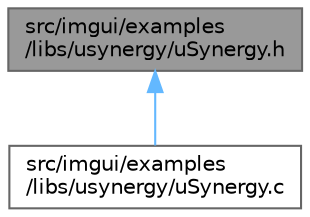 digraph "src/imgui/examples/libs/usynergy/uSynergy.h"
{
 // LATEX_PDF_SIZE
  bgcolor="transparent";
  edge [fontname=Helvetica,fontsize=10,labelfontname=Helvetica,labelfontsize=10];
  node [fontname=Helvetica,fontsize=10,shape=box,height=0.2,width=0.4];
  Node1 [id="Node000001",label="src/imgui/examples\l/libs/usynergy/uSynergy.h",height=0.2,width=0.4,color="gray40", fillcolor="grey60", style="filled", fontcolor="black",tooltip=" "];
  Node1 -> Node2 [id="edge1_Node000001_Node000002",dir="back",color="steelblue1",style="solid",tooltip=" "];
  Node2 [id="Node000002",label="src/imgui/examples\l/libs/usynergy/uSynergy.c",height=0.2,width=0.4,color="grey40", fillcolor="white", style="filled",URL="$uSynergy_8c.html",tooltip=" "];
}
